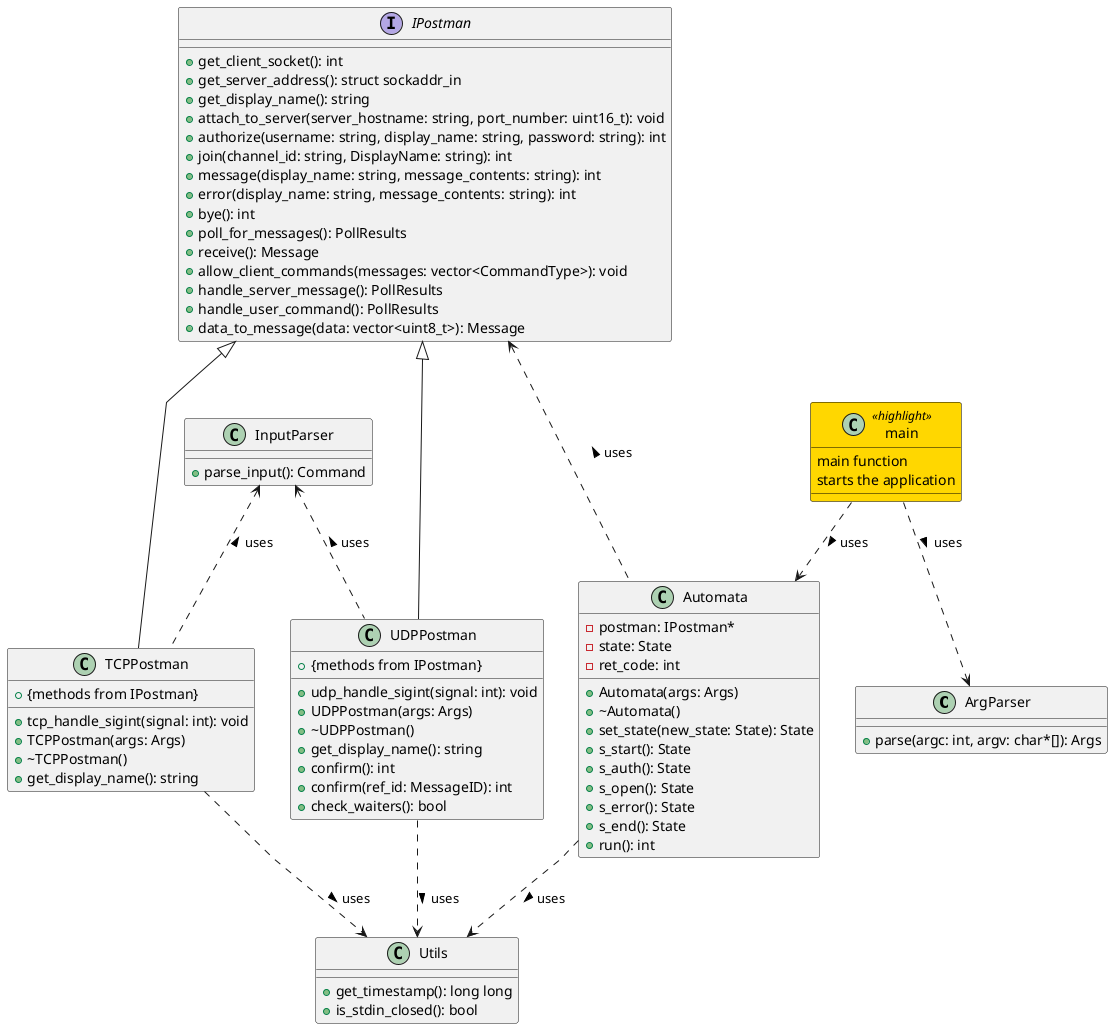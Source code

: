 @startuml class_diagram

skinparam linetype polyline

class ArgParser {
    +parse(argc: int, argv: char*[]): Args
}

class Automata {
    -postman: IPostman*
    -state: State
    -ret_code: int
    +Automata(args: Args)
    +~Automata()
    +set_state(new_state: State): State
    +s_start(): State
    +s_auth(): State
    +s_open(): State
    +s_error(): State
    +s_end(): State
    +run(): int
}

class InputParser {
    +parse_input(): Command
}

interface IPostman {
    +get_client_socket(): int
    +get_server_address(): struct sockaddr_in
    +get_display_name(): string
    +attach_to_server(server_hostname: string, port_number: uint16_t): void
    +authorize(username: string, display_name: string, password: string): int
    +join(channel_id: string, DisplayName: string): int
    +message(display_name: string, message_contents: string): int
    +error(display_name: string, message_contents: string): int
    +bye(): int
    +poll_for_messages(): PollResults
    +receive(): Message
    +allow_client_commands(messages: vector<CommandType>): void
    +handle_server_message(): PollResults
    +handle_user_command(): PollResults
    +data_to_message(data: vector<uint8_t>): Message
}

class TCPPostman {
    +tcp_handle_sigint(signal: int): void
    +TCPPostman(args: Args)
    +~TCPPostman()
    +get_display_name(): string
    +{methods from IPostman}
}

class UDPPostman {
    +udp_handle_sigint(signal: int): void
    +UDPPostman(args: Args)
    +~UDPPostman()
    +get_display_name(): string
    +confirm(): int
    +confirm(ref_id: MessageID): int
    +check_waiters(): bool
    +{methods from IPostman}
}

class Utils {
    +get_timestamp(): long long
    +is_stdin_closed(): bool
}

class main <<highlight>> {
}

main : main function
main : starts the application

skinparam class<<highlight>>{
    BackgroundColor gold
    BorderColor black
    FontColor black
}


TCPPostman --up-|> IPostman
UDPPostman --up-|> IPostman
Automata .left.> IPostman : uses >
TCPPostman .up.> InputParser : uses >
UDPPostman .up.> InputParser : uses >
Automata ..> Utils : uses >
TCPPostman ..> Utils : uses >
UDPPostman ..> Utils : uses >
main ..> ArgParser : uses >
main ..> Automata : uses >

@enduml
